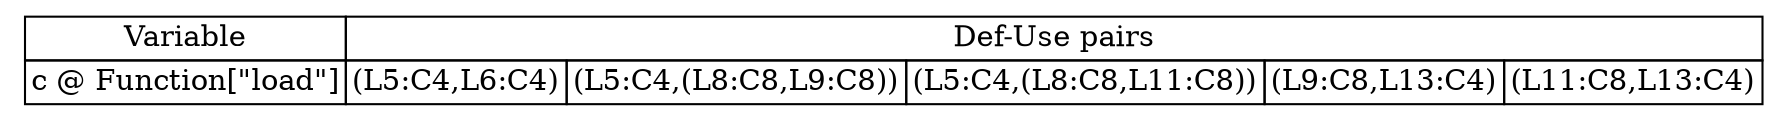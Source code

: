 digraph structs {
node [shape="plaintext"]
struct1 [label=<
<TABLE BORDER="0" CELLBORDER="1" CELLSPACING="0">
<tr><td>Variable</td><td COLSPAN="5">Def-Use pairs</td></tr><tr><td>c @ Function["load"]</td><td>(L5:C4,L6:C4)</td><td>(L5:C4,(L8:C8,L9:C8))</td><td>(L5:C4,(L8:C8,L11:C8))</td><td>(L9:C8,L13:C4)</td><td>(L11:C8,L13:C4)</td></tr>
</TABLE>
>];
}